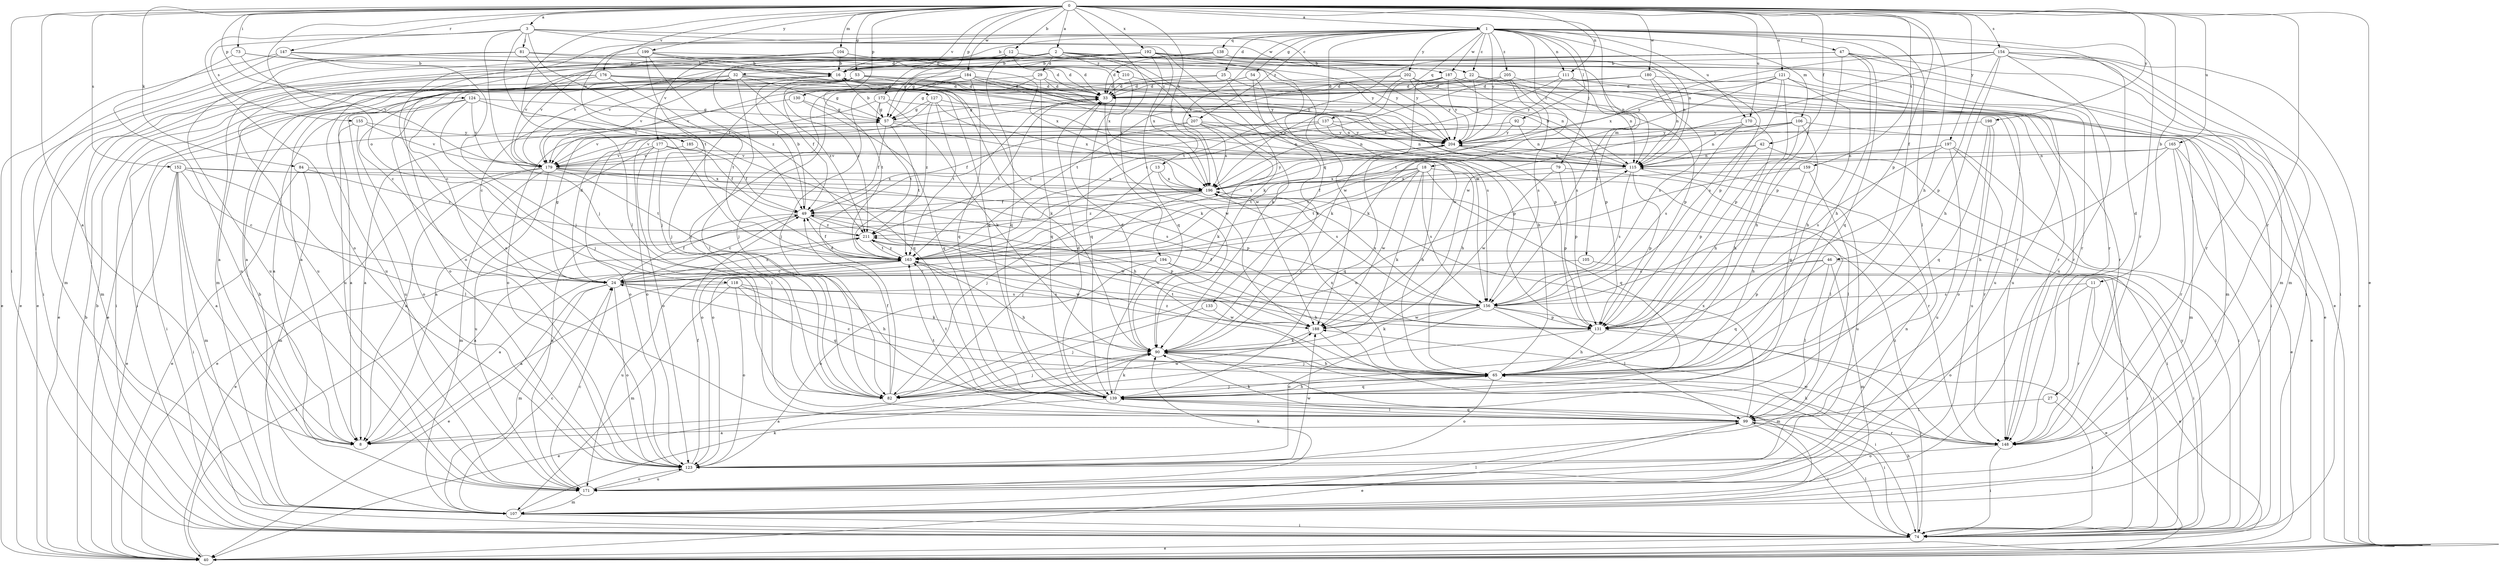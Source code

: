 strict digraph  {
0;
1;
2;
3;
8;
11;
12;
13;
16;
18;
22;
24;
25;
27;
29;
32;
33;
40;
42;
46;
47;
49;
53;
54;
57;
65;
73;
74;
79;
81;
82;
84;
90;
92;
99;
104;
105;
106;
107;
111;
115;
118;
121;
123;
124;
127;
130;
131;
133;
137;
138;
139;
147;
148;
152;
154;
155;
156;
159;
163;
165;
170;
171;
172;
176;
177;
179;
180;
184;
185;
187;
188;
192;
194;
196;
197;
198;
199;
202;
204;
205;
207;
210;
211;
0 -> 1  [label=a];
0 -> 2  [label=a];
0 -> 3  [label=a];
0 -> 8  [label=a];
0 -> 11  [label=b];
0 -> 12  [label=b];
0 -> 13  [label=b];
0 -> 40  [label=e];
0 -> 42  [label=f];
0 -> 53  [label=g];
0 -> 65  [label=h];
0 -> 73  [label=i];
0 -> 74  [label=i];
0 -> 84  [label=k];
0 -> 104  [label=m];
0 -> 105  [label=m];
0 -> 111  [label=n];
0 -> 118  [label=o];
0 -> 121  [label=o];
0 -> 124  [label=p];
0 -> 127  [label=p];
0 -> 130  [label=p];
0 -> 131  [label=p];
0 -> 147  [label=r];
0 -> 148  [label=r];
0 -> 152  [label=s];
0 -> 154  [label=s];
0 -> 159  [label=t];
0 -> 163  [label=t];
0 -> 165  [label=u];
0 -> 170  [label=u];
0 -> 172  [label=v];
0 -> 176  [label=v];
0 -> 180  [label=w];
0 -> 184  [label=w];
0 -> 192  [label=x];
0 -> 194  [label=x];
0 -> 197  [label=y];
0 -> 198  [label=y];
0 -> 199  [label=y];
1 -> 16  [label=b];
1 -> 18  [label=c];
1 -> 22  [label=c];
1 -> 25  [label=d];
1 -> 27  [label=d];
1 -> 46  [label=f];
1 -> 47  [label=f];
1 -> 54  [label=g];
1 -> 79  [label=j];
1 -> 92  [label=l];
1 -> 99  [label=l];
1 -> 106  [label=m];
1 -> 111  [label=n];
1 -> 115  [label=n];
1 -> 123  [label=o];
1 -> 133  [label=q];
1 -> 137  [label=q];
1 -> 138  [label=q];
1 -> 148  [label=r];
1 -> 170  [label=u];
1 -> 185  [label=w];
1 -> 187  [label=w];
1 -> 196  [label=x];
1 -> 202  [label=y];
1 -> 204  [label=y];
1 -> 205  [label=z];
1 -> 207  [label=z];
2 -> 29  [label=d];
2 -> 32  [label=d];
2 -> 49  [label=f];
2 -> 57  [label=g];
2 -> 90  [label=k];
2 -> 115  [label=n];
2 -> 148  [label=r];
2 -> 171  [label=u];
2 -> 177  [label=v];
2 -> 179  [label=v];
2 -> 204  [label=y];
2 -> 207  [label=z];
2 -> 210  [label=z];
3 -> 22  [label=c];
3 -> 81  [label=j];
3 -> 82  [label=j];
3 -> 90  [label=k];
3 -> 99  [label=l];
3 -> 123  [label=o];
3 -> 155  [label=s];
3 -> 163  [label=t];
3 -> 187  [label=w];
11 -> 40  [label=e];
11 -> 123  [label=o];
11 -> 148  [label=r];
11 -> 156  [label=s];
12 -> 16  [label=b];
12 -> 33  [label=d];
12 -> 40  [label=e];
12 -> 139  [label=q];
12 -> 204  [label=y];
13 -> 82  [label=j];
13 -> 156  [label=s];
13 -> 196  [label=x];
16 -> 33  [label=d];
16 -> 74  [label=i];
16 -> 90  [label=k];
18 -> 49  [label=f];
18 -> 90  [label=k];
18 -> 99  [label=l];
18 -> 123  [label=o];
18 -> 139  [label=q];
18 -> 156  [label=s];
18 -> 163  [label=t];
18 -> 188  [label=w];
18 -> 196  [label=x];
22 -> 33  [label=d];
22 -> 82  [label=j];
22 -> 115  [label=n];
22 -> 131  [label=p];
22 -> 204  [label=y];
24 -> 33  [label=d];
24 -> 40  [label=e];
24 -> 49  [label=f];
24 -> 57  [label=g];
24 -> 90  [label=k];
24 -> 107  [label=m];
24 -> 123  [label=o];
24 -> 156  [label=s];
24 -> 211  [label=z];
25 -> 33  [label=d];
25 -> 82  [label=j];
25 -> 171  [label=u];
25 -> 188  [label=w];
27 -> 74  [label=i];
27 -> 99  [label=l];
29 -> 33  [label=d];
29 -> 57  [label=g];
29 -> 139  [label=q];
29 -> 179  [label=v];
29 -> 204  [label=y];
32 -> 8  [label=a];
32 -> 33  [label=d];
32 -> 57  [label=g];
32 -> 99  [label=l];
32 -> 123  [label=o];
32 -> 179  [label=v];
32 -> 204  [label=y];
32 -> 211  [label=z];
33 -> 57  [label=g];
33 -> 163  [label=t];
33 -> 188  [label=w];
40 -> 16  [label=b];
40 -> 163  [label=t];
42 -> 74  [label=i];
42 -> 115  [label=n];
42 -> 131  [label=p];
42 -> 163  [label=t];
46 -> 24  [label=c];
46 -> 74  [label=i];
46 -> 99  [label=l];
46 -> 107  [label=m];
46 -> 131  [label=p];
46 -> 139  [label=q];
47 -> 16  [label=b];
47 -> 65  [label=h];
47 -> 74  [label=i];
47 -> 107  [label=m];
47 -> 123  [label=o];
47 -> 131  [label=p];
47 -> 139  [label=q];
47 -> 163  [label=t];
49 -> 16  [label=b];
49 -> 24  [label=c];
49 -> 40  [label=e];
49 -> 131  [label=p];
49 -> 188  [label=w];
49 -> 211  [label=z];
53 -> 33  [label=d];
53 -> 74  [label=i];
53 -> 82  [label=j];
53 -> 90  [label=k];
53 -> 171  [label=u];
53 -> 204  [label=y];
53 -> 211  [label=z];
54 -> 8  [label=a];
54 -> 33  [label=d];
54 -> 90  [label=k];
54 -> 156  [label=s];
57 -> 16  [label=b];
57 -> 49  [label=f];
57 -> 65  [label=h];
57 -> 74  [label=i];
57 -> 115  [label=n];
57 -> 163  [label=t];
57 -> 204  [label=y];
65 -> 16  [label=b];
65 -> 24  [label=c];
65 -> 82  [label=j];
65 -> 123  [label=o];
65 -> 139  [label=q];
65 -> 196  [label=x];
65 -> 211  [label=z];
73 -> 16  [label=b];
73 -> 156  [label=s];
73 -> 171  [label=u];
73 -> 179  [label=v];
74 -> 16  [label=b];
74 -> 40  [label=e];
74 -> 65  [label=h];
74 -> 99  [label=l];
74 -> 204  [label=y];
79 -> 131  [label=p];
79 -> 148  [label=r];
79 -> 188  [label=w];
79 -> 196  [label=x];
81 -> 16  [label=b];
81 -> 40  [label=e];
81 -> 49  [label=f];
81 -> 148  [label=r];
81 -> 171  [label=u];
82 -> 33  [label=d];
82 -> 49  [label=f];
82 -> 115  [label=n];
82 -> 188  [label=w];
84 -> 40  [label=e];
84 -> 107  [label=m];
84 -> 196  [label=x];
84 -> 211  [label=z];
90 -> 33  [label=d];
90 -> 40  [label=e];
90 -> 65  [label=h];
90 -> 74  [label=i];
90 -> 82  [label=j];
92 -> 115  [label=n];
92 -> 123  [label=o];
92 -> 204  [label=y];
99 -> 8  [label=a];
99 -> 40  [label=e];
99 -> 74  [label=i];
99 -> 90  [label=k];
99 -> 139  [label=q];
99 -> 148  [label=r];
99 -> 163  [label=t];
99 -> 196  [label=x];
104 -> 16  [label=b];
104 -> 33  [label=d];
104 -> 171  [label=u];
104 -> 179  [label=v];
104 -> 196  [label=x];
105 -> 24  [label=c];
105 -> 74  [label=i];
106 -> 40  [label=e];
106 -> 65  [label=h];
106 -> 139  [label=q];
106 -> 163  [label=t];
106 -> 179  [label=v];
106 -> 204  [label=y];
107 -> 16  [label=b];
107 -> 24  [label=c];
107 -> 74  [label=i];
107 -> 90  [label=k];
107 -> 99  [label=l];
111 -> 24  [label=c];
111 -> 33  [label=d];
111 -> 107  [label=m];
111 -> 148  [label=r];
111 -> 156  [label=s];
111 -> 196  [label=x];
111 -> 204  [label=y];
115 -> 16  [label=b];
115 -> 131  [label=p];
115 -> 156  [label=s];
115 -> 171  [label=u];
115 -> 196  [label=x];
118 -> 8  [label=a];
118 -> 65  [label=h];
118 -> 107  [label=m];
118 -> 123  [label=o];
118 -> 139  [label=q];
118 -> 156  [label=s];
121 -> 33  [label=d];
121 -> 65  [label=h];
121 -> 131  [label=p];
121 -> 156  [label=s];
121 -> 163  [label=t];
121 -> 171  [label=u];
121 -> 204  [label=y];
123 -> 49  [label=f];
123 -> 171  [label=u];
123 -> 188  [label=w];
124 -> 8  [label=a];
124 -> 57  [label=g];
124 -> 82  [label=j];
124 -> 139  [label=q];
124 -> 171  [label=u];
124 -> 179  [label=v];
127 -> 57  [label=g];
127 -> 115  [label=n];
127 -> 123  [label=o];
127 -> 163  [label=t];
127 -> 196  [label=x];
127 -> 211  [label=z];
130 -> 24  [label=c];
130 -> 57  [label=g];
130 -> 139  [label=q];
131 -> 65  [label=h];
131 -> 74  [label=i];
131 -> 82  [label=j];
131 -> 163  [label=t];
133 -> 82  [label=j];
133 -> 188  [label=w];
137 -> 8  [label=a];
137 -> 107  [label=m];
137 -> 115  [label=n];
137 -> 123  [label=o];
137 -> 204  [label=y];
137 -> 211  [label=z];
138 -> 16  [label=b];
138 -> 33  [label=d];
138 -> 40  [label=e];
138 -> 115  [label=n];
138 -> 179  [label=v];
139 -> 8  [label=a];
139 -> 33  [label=d];
139 -> 65  [label=h];
139 -> 74  [label=i];
139 -> 90  [label=k];
139 -> 99  [label=l];
139 -> 163  [label=t];
147 -> 16  [label=b];
147 -> 33  [label=d];
147 -> 40  [label=e];
147 -> 74  [label=i];
147 -> 82  [label=j];
148 -> 74  [label=i];
148 -> 90  [label=k];
148 -> 123  [label=o];
148 -> 188  [label=w];
148 -> 211  [label=z];
152 -> 8  [label=a];
152 -> 24  [label=c];
152 -> 40  [label=e];
152 -> 74  [label=i];
152 -> 99  [label=l];
152 -> 107  [label=m];
152 -> 131  [label=p];
152 -> 196  [label=x];
154 -> 16  [label=b];
154 -> 40  [label=e];
154 -> 65  [label=h];
154 -> 74  [label=i];
154 -> 107  [label=m];
154 -> 131  [label=p];
154 -> 148  [label=r];
154 -> 171  [label=u];
154 -> 188  [label=w];
154 -> 196  [label=x];
155 -> 8  [label=a];
155 -> 123  [label=o];
155 -> 179  [label=v];
155 -> 204  [label=y];
156 -> 40  [label=e];
156 -> 49  [label=f];
156 -> 90  [label=k];
156 -> 99  [label=l];
156 -> 123  [label=o];
156 -> 131  [label=p];
156 -> 188  [label=w];
156 -> 196  [label=x];
159 -> 65  [label=h];
159 -> 99  [label=l];
159 -> 123  [label=o];
159 -> 196  [label=x];
163 -> 8  [label=a];
163 -> 24  [label=c];
163 -> 49  [label=f];
163 -> 65  [label=h];
163 -> 171  [label=u];
163 -> 188  [label=w];
163 -> 211  [label=z];
165 -> 40  [label=e];
165 -> 65  [label=h];
165 -> 74  [label=i];
165 -> 115  [label=n];
165 -> 148  [label=r];
165 -> 179  [label=v];
170 -> 65  [label=h];
170 -> 115  [label=n];
170 -> 156  [label=s];
170 -> 204  [label=y];
171 -> 24  [label=c];
171 -> 90  [label=k];
171 -> 107  [label=m];
171 -> 115  [label=n];
171 -> 123  [label=o];
172 -> 57  [label=g];
172 -> 90  [label=k];
172 -> 131  [label=p];
172 -> 163  [label=t];
172 -> 179  [label=v];
176 -> 24  [label=c];
176 -> 33  [label=d];
176 -> 40  [label=e];
176 -> 107  [label=m];
176 -> 148  [label=r];
176 -> 163  [label=t];
176 -> 204  [label=y];
177 -> 8  [label=a];
177 -> 49  [label=f];
177 -> 65  [label=h];
177 -> 99  [label=l];
177 -> 123  [label=o];
177 -> 179  [label=v];
179 -> 8  [label=a];
179 -> 40  [label=e];
179 -> 65  [label=h];
179 -> 107  [label=m];
179 -> 156  [label=s];
179 -> 163  [label=t];
179 -> 171  [label=u];
179 -> 196  [label=x];
180 -> 33  [label=d];
180 -> 82  [label=j];
180 -> 115  [label=n];
180 -> 148  [label=r];
180 -> 156  [label=s];
184 -> 33  [label=d];
184 -> 40  [label=e];
184 -> 49  [label=f];
184 -> 131  [label=p];
184 -> 139  [label=q];
184 -> 163  [label=t];
184 -> 188  [label=w];
185 -> 49  [label=f];
185 -> 179  [label=v];
187 -> 8  [label=a];
187 -> 33  [label=d];
187 -> 90  [label=k];
187 -> 131  [label=p];
187 -> 148  [label=r];
187 -> 204  [label=y];
188 -> 90  [label=k];
188 -> 107  [label=m];
192 -> 16  [label=b];
192 -> 57  [label=g];
192 -> 107  [label=m];
192 -> 131  [label=p];
192 -> 139  [label=q];
192 -> 179  [label=v];
192 -> 188  [label=w];
192 -> 196  [label=x];
192 -> 204  [label=y];
194 -> 24  [label=c];
194 -> 65  [label=h];
194 -> 74  [label=i];
194 -> 123  [label=o];
196 -> 49  [label=f];
196 -> 74  [label=i];
196 -> 82  [label=j];
196 -> 171  [label=u];
196 -> 204  [label=y];
196 -> 211  [label=z];
197 -> 74  [label=i];
197 -> 115  [label=n];
197 -> 148  [label=r];
197 -> 156  [label=s];
197 -> 163  [label=t];
197 -> 171  [label=u];
198 -> 123  [label=o];
198 -> 139  [label=q];
198 -> 171  [label=u];
198 -> 204  [label=y];
199 -> 16  [label=b];
199 -> 82  [label=j];
199 -> 107  [label=m];
199 -> 139  [label=q];
199 -> 196  [label=x];
199 -> 211  [label=z];
202 -> 33  [label=d];
202 -> 40  [label=e];
202 -> 65  [label=h];
202 -> 163  [label=t];
202 -> 196  [label=x];
202 -> 204  [label=y];
204 -> 115  [label=n];
204 -> 131  [label=p];
204 -> 139  [label=q];
204 -> 179  [label=v];
205 -> 33  [label=d];
205 -> 74  [label=i];
205 -> 90  [label=k];
205 -> 156  [label=s];
205 -> 163  [label=t];
207 -> 49  [label=f];
207 -> 90  [label=k];
207 -> 115  [label=n];
207 -> 179  [label=v];
207 -> 196  [label=x];
207 -> 204  [label=y];
210 -> 33  [label=d];
210 -> 115  [label=n];
210 -> 139  [label=q];
211 -> 8  [label=a];
211 -> 163  [label=t];
211 -> 188  [label=w];
}
